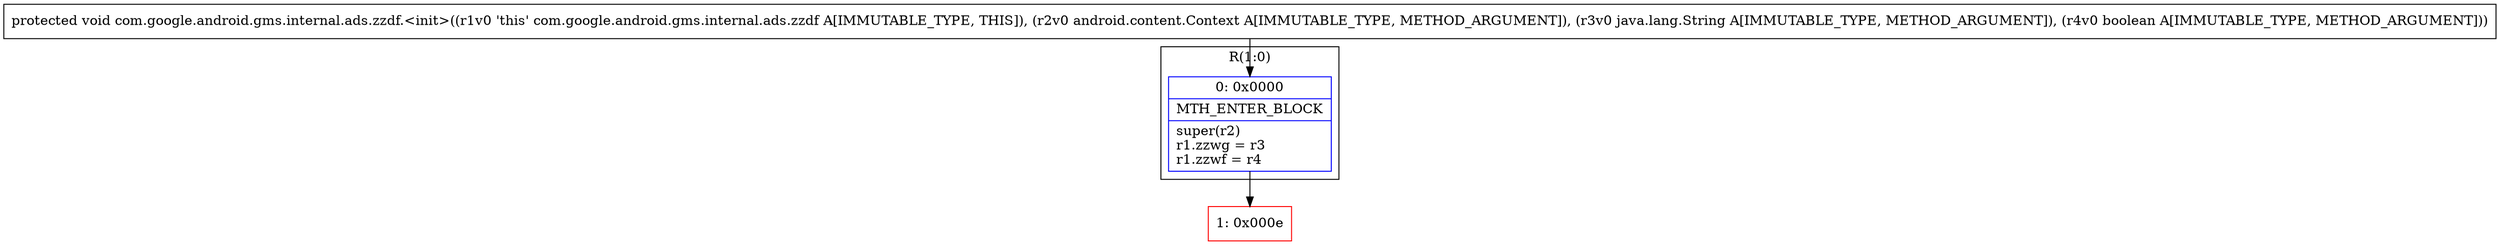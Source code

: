 digraph "CFG forcom.google.android.gms.internal.ads.zzdf.\<init\>(Landroid\/content\/Context;Ljava\/lang\/String;Z)V" {
subgraph cluster_Region_116364049 {
label = "R(1:0)";
node [shape=record,color=blue];
Node_0 [shape=record,label="{0\:\ 0x0000|MTH_ENTER_BLOCK\l|super(r2)\lr1.zzwg = r3\lr1.zzwf = r4\l}"];
}
Node_1 [shape=record,color=red,label="{1\:\ 0x000e}"];
MethodNode[shape=record,label="{protected void com.google.android.gms.internal.ads.zzdf.\<init\>((r1v0 'this' com.google.android.gms.internal.ads.zzdf A[IMMUTABLE_TYPE, THIS]), (r2v0 android.content.Context A[IMMUTABLE_TYPE, METHOD_ARGUMENT]), (r3v0 java.lang.String A[IMMUTABLE_TYPE, METHOD_ARGUMENT]), (r4v0 boolean A[IMMUTABLE_TYPE, METHOD_ARGUMENT])) }"];
MethodNode -> Node_0;
Node_0 -> Node_1;
}

